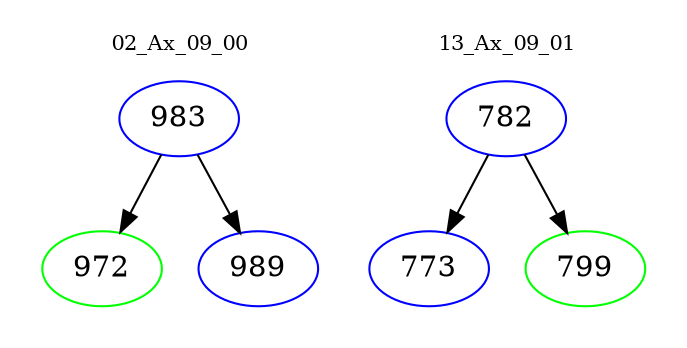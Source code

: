 digraph{
subgraph cluster_0 {
color = white
label = "02_Ax_09_00";
fontsize=10;
T0_983 [label="983", color="blue"]
T0_983 -> T0_972 [color="black"]
T0_972 [label="972", color="green"]
T0_983 -> T0_989 [color="black"]
T0_989 [label="989", color="blue"]
}
subgraph cluster_1 {
color = white
label = "13_Ax_09_01";
fontsize=10;
T1_782 [label="782", color="blue"]
T1_782 -> T1_773 [color="black"]
T1_773 [label="773", color="blue"]
T1_782 -> T1_799 [color="black"]
T1_799 [label="799", color="green"]
}
}
